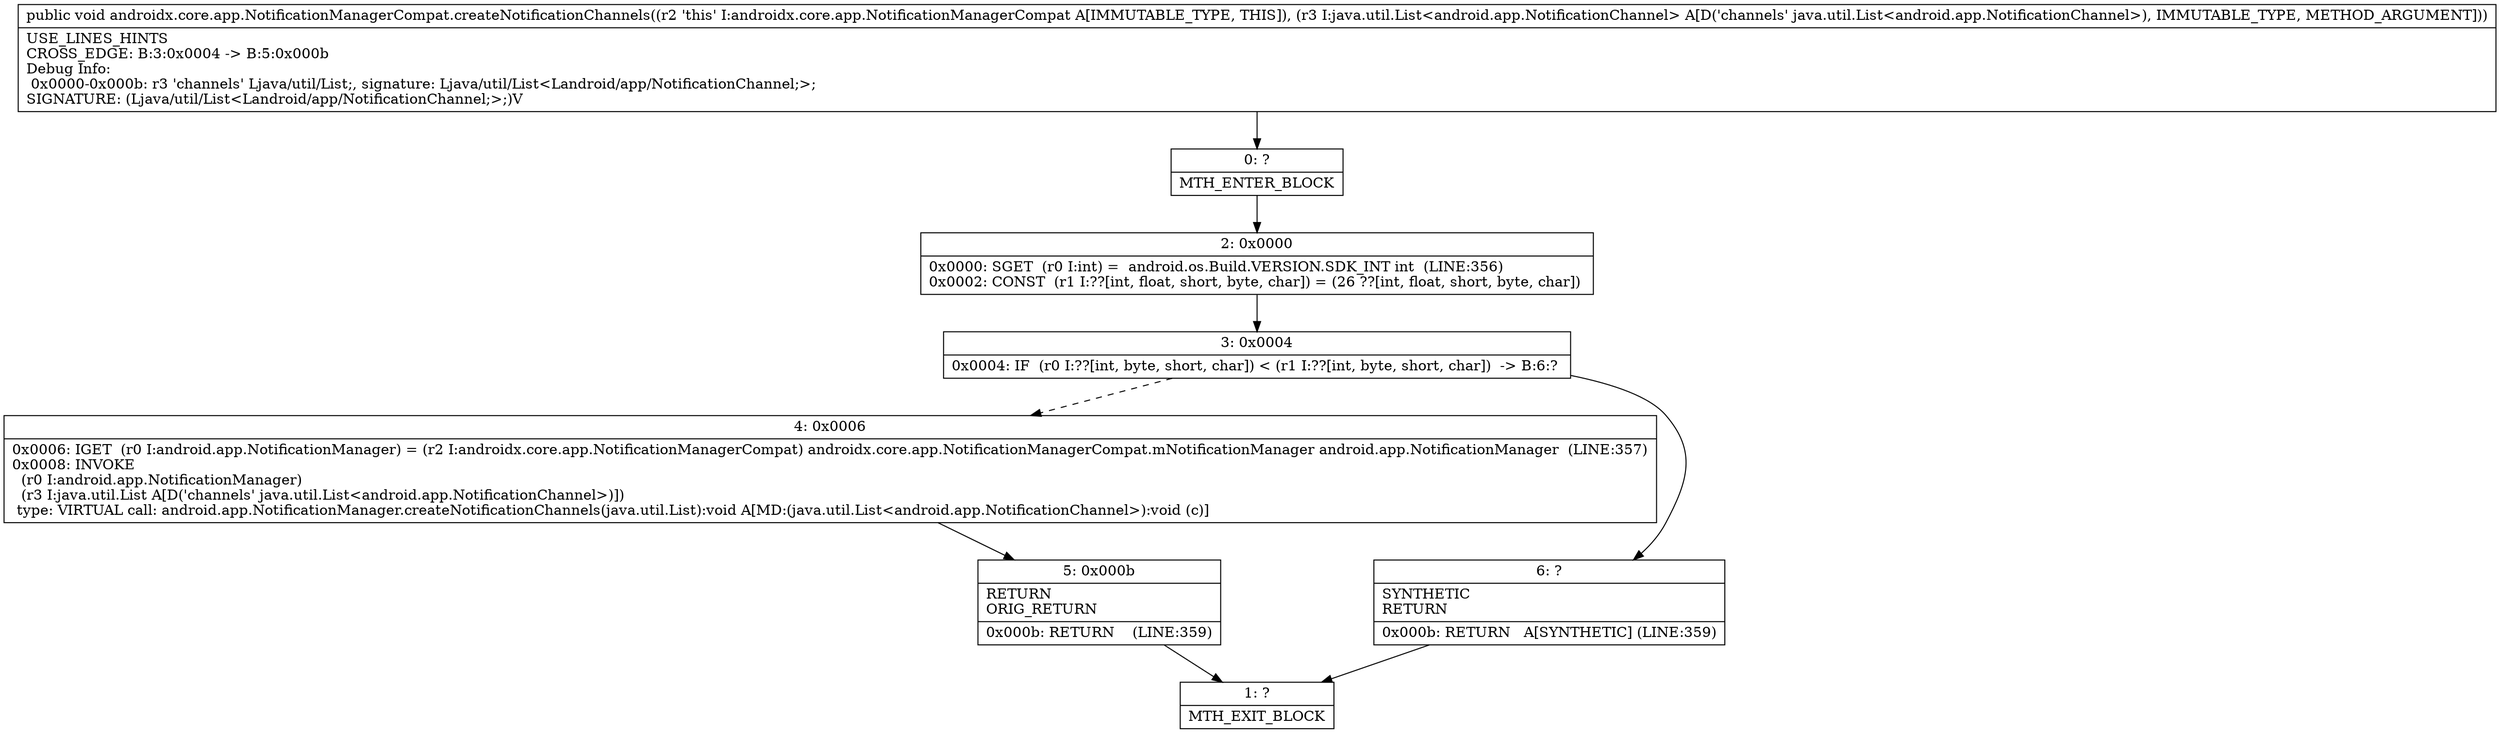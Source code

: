 digraph "CFG forandroidx.core.app.NotificationManagerCompat.createNotificationChannels(Ljava\/util\/List;)V" {
Node_0 [shape=record,label="{0\:\ ?|MTH_ENTER_BLOCK\l}"];
Node_2 [shape=record,label="{2\:\ 0x0000|0x0000: SGET  (r0 I:int) =  android.os.Build.VERSION.SDK_INT int  (LINE:356)\l0x0002: CONST  (r1 I:??[int, float, short, byte, char]) = (26 ??[int, float, short, byte, char]) \l}"];
Node_3 [shape=record,label="{3\:\ 0x0004|0x0004: IF  (r0 I:??[int, byte, short, char]) \< (r1 I:??[int, byte, short, char])  \-\> B:6:? \l}"];
Node_4 [shape=record,label="{4\:\ 0x0006|0x0006: IGET  (r0 I:android.app.NotificationManager) = (r2 I:androidx.core.app.NotificationManagerCompat) androidx.core.app.NotificationManagerCompat.mNotificationManager android.app.NotificationManager  (LINE:357)\l0x0008: INVOKE  \l  (r0 I:android.app.NotificationManager)\l  (r3 I:java.util.List A[D('channels' java.util.List\<android.app.NotificationChannel\>)])\l type: VIRTUAL call: android.app.NotificationManager.createNotificationChannels(java.util.List):void A[MD:(java.util.List\<android.app.NotificationChannel\>):void (c)]\l}"];
Node_5 [shape=record,label="{5\:\ 0x000b|RETURN\lORIG_RETURN\l|0x000b: RETURN    (LINE:359)\l}"];
Node_1 [shape=record,label="{1\:\ ?|MTH_EXIT_BLOCK\l}"];
Node_6 [shape=record,label="{6\:\ ?|SYNTHETIC\lRETURN\l|0x000b: RETURN   A[SYNTHETIC] (LINE:359)\l}"];
MethodNode[shape=record,label="{public void androidx.core.app.NotificationManagerCompat.createNotificationChannels((r2 'this' I:androidx.core.app.NotificationManagerCompat A[IMMUTABLE_TYPE, THIS]), (r3 I:java.util.List\<android.app.NotificationChannel\> A[D('channels' java.util.List\<android.app.NotificationChannel\>), IMMUTABLE_TYPE, METHOD_ARGUMENT]))  | USE_LINES_HINTS\lCROSS_EDGE: B:3:0x0004 \-\> B:5:0x000b\lDebug Info:\l  0x0000\-0x000b: r3 'channels' Ljava\/util\/List;, signature: Ljava\/util\/List\<Landroid\/app\/NotificationChannel;\>;\lSIGNATURE: (Ljava\/util\/List\<Landroid\/app\/NotificationChannel;\>;)V\l}"];
MethodNode -> Node_0;Node_0 -> Node_2;
Node_2 -> Node_3;
Node_3 -> Node_4[style=dashed];
Node_3 -> Node_6;
Node_4 -> Node_5;
Node_5 -> Node_1;
Node_6 -> Node_1;
}

